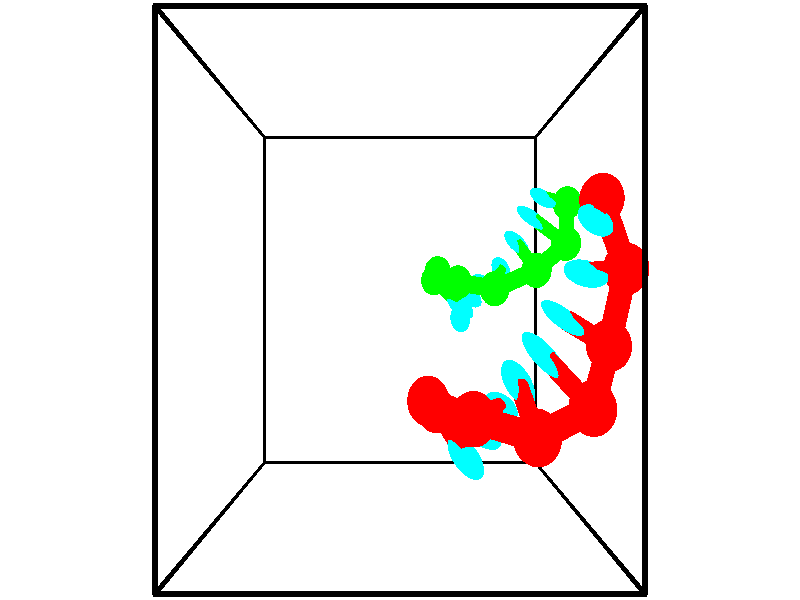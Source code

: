 // switches for output
#declare DRAW_BASES = 1; // possible values are 0, 1; only relevant for DNA ribbons
#declare DRAW_BASES_TYPE = 3; // possible values are 1, 2, 3; only relevant for DNA ribbons
#declare DRAW_FOG = 0; // set to 1 to enable fog

#include "colors.inc"

#include "transforms.inc"
background { rgb <1, 1, 1>}

#default {
   normal{
       ripples 0.25
       frequency 0.20
       turbulence 0.2
       lambda 5
   }
	finish {
		phong 0.1
		phong_size 40.
	}
}

// original window dimensions: 1024x640


// camera settings

camera {
	sky <-0, 1, 0>
	up <-0, 1, 0>
	right 1.6 * <1, 0, 0>
	location <2.5, 2.5, 11.1562>
	look_at <2.5, 2.5, 2.5>
	direction <0, 0, -8.6562>
	angle 67.0682
}


# declare cpy_camera_pos = <2.5, 2.5, 11.1562>;
# if (DRAW_FOG = 1)
fog {
	fog_type 2
	up vnormalize(cpy_camera_pos)
	color rgbt<1,1,1,0.3>
	distance 1e-5
	fog_alt 3e-3
	fog_offset 4
}
# end


// LIGHTS

# declare lum = 6;
global_settings {
	ambient_light rgb lum * <0.05, 0.05, 0.05>
	max_trace_level 15
}# declare cpy_direct_light_amount = 0.25;
light_source
{	1000 * <-1, -1, 1>,
	rgb lum * cpy_direct_light_amount
	parallel
}

light_source
{	1000 * <1, 1, -1>,
	rgb lum * cpy_direct_light_amount
	parallel
}

// strand 0

// nucleotide -1

// particle -1
sphere {
	<2.969604, 1.300230, 3.234203> 0.250000
	pigment { color rgbt <1,0,0,0> }
	no_shadow
}
cylinder {
	<3.165936, 1.058989, 3.485711>,  <3.283735, 0.914244, 3.636616>, 0.100000
	pigment { color rgbt <1,0,0,0> }
	no_shadow
}
cylinder {
	<3.165936, 1.058989, 3.485711>,  <2.969604, 1.300230, 3.234203>, 0.100000
	pigment { color rgbt <1,0,0,0> }
	no_shadow
}

// particle -1
sphere {
	<3.165936, 1.058989, 3.485711> 0.100000
	pigment { color rgbt <1,0,0,0> }
	no_shadow
}
sphere {
	0, 1
	scale<0.080000,0.200000,0.300000>
	matrix <0.321545, 0.796129, 0.512627,
		-0.809750, -0.049434, 0.584689,
		0.490829, -0.603104, 0.628770,
		3.313184, 0.878057, 3.674342>
	pigment { color rgbt <0,1,1,0> }
	no_shadow
}
cylinder {
	<2.835887, 1.495541, 3.949908>,  <2.969604, 1.300230, 3.234203>, 0.130000
	pigment { color rgbt <1,0,0,0> }
	no_shadow
}

// nucleotide -1

// particle -1
sphere {
	<2.835887, 1.495541, 3.949908> 0.250000
	pigment { color rgbt <1,0,0,0> }
	no_shadow
}
cylinder {
	<3.190712, 1.316551, 3.904494>,  <3.403607, 1.209158, 3.877246>, 0.100000
	pigment { color rgbt <1,0,0,0> }
	no_shadow
}
cylinder {
	<3.190712, 1.316551, 3.904494>,  <2.835887, 1.495541, 3.949908>, 0.100000
	pigment { color rgbt <1,0,0,0> }
	no_shadow
}

// particle -1
sphere {
	<3.190712, 1.316551, 3.904494> 0.100000
	pigment { color rgbt <1,0,0,0> }
	no_shadow
}
sphere {
	0, 1
	scale<0.080000,0.200000,0.300000>
	matrix <0.442331, 0.753429, 0.486506,
		-0.132160, -0.481780, 0.866269,
		0.887061, -0.447474, -0.113533,
		3.456830, 1.182309, 3.870434>
	pigment { color rgbt <0,1,1,0> }
	no_shadow
}
cylinder {
	<3.294200, 1.430404, 4.645637>,  <2.835887, 1.495541, 3.949908>, 0.130000
	pigment { color rgbt <1,0,0,0> }
	no_shadow
}

// nucleotide -1

// particle -1
sphere {
	<3.294200, 1.430404, 4.645637> 0.250000
	pigment { color rgbt <1,0,0,0> }
	no_shadow
}
cylinder {
	<3.518223, 1.441111, 4.314427>,  <3.652636, 1.447534, 4.115702>, 0.100000
	pigment { color rgbt <1,0,0,0> }
	no_shadow
}
cylinder {
	<3.518223, 1.441111, 4.314427>,  <3.294200, 1.430404, 4.645637>, 0.100000
	pigment { color rgbt <1,0,0,0> }
	no_shadow
}

// particle -1
sphere {
	<3.518223, 1.441111, 4.314427> 0.100000
	pigment { color rgbt <1,0,0,0> }
	no_shadow
}
sphere {
	0, 1
	scale<0.080000,0.200000,0.300000>
	matrix <0.493553, 0.791970, 0.359428,
		0.665390, -0.609973, 0.430337,
		0.560055, 0.026765, -0.828022,
		3.686239, 1.449140, 4.066020>
	pigment { color rgbt <0,1,1,0> }
	no_shadow
}
cylinder {
	<3.922051, 1.309420, 4.893897>,  <3.294200, 1.430404, 4.645637>, 0.130000
	pigment { color rgbt <1,0,0,0> }
	no_shadow
}

// nucleotide -1

// particle -1
sphere {
	<3.922051, 1.309420, 4.893897> 0.250000
	pigment { color rgbt <1,0,0,0> }
	no_shadow
}
cylinder {
	<3.871353, 1.546942, 4.576071>,  <3.840935, 1.689455, 4.385375>, 0.100000
	pigment { color rgbt <1,0,0,0> }
	no_shadow
}
cylinder {
	<3.871353, 1.546942, 4.576071>,  <3.922051, 1.309420, 4.893897>, 0.100000
	pigment { color rgbt <1,0,0,0> }
	no_shadow
}

// particle -1
sphere {
	<3.871353, 1.546942, 4.576071> 0.100000
	pigment { color rgbt <1,0,0,0> }
	no_shadow
}
sphere {
	0, 1
	scale<0.080000,0.200000,0.300000>
	matrix <0.393457, 0.765410, 0.509254,
		0.910564, -0.248082, -0.330647,
		-0.126744, 0.593804, -0.794564,
		3.833330, 1.725083, 4.337701>
	pigment { color rgbt <0,1,1,0> }
	no_shadow
}
cylinder {
	<4.571577, 1.526986, 4.663165>,  <3.922051, 1.309420, 4.893897>, 0.130000
	pigment { color rgbt <1,0,0,0> }
	no_shadow
}

// nucleotide -1

// particle -1
sphere {
	<4.571577, 1.526986, 4.663165> 0.250000
	pigment { color rgbt <1,0,0,0> }
	no_shadow
}
cylinder {
	<4.300636, 1.790730, 4.532663>,  <4.138072, 1.948976, 4.454363>, 0.100000
	pigment { color rgbt <1,0,0,0> }
	no_shadow
}
cylinder {
	<4.300636, 1.790730, 4.532663>,  <4.571577, 1.526986, 4.663165>, 0.100000
	pigment { color rgbt <1,0,0,0> }
	no_shadow
}

// particle -1
sphere {
	<4.300636, 1.790730, 4.532663> 0.100000
	pigment { color rgbt <1,0,0,0> }
	no_shadow
}
sphere {
	0, 1
	scale<0.080000,0.200000,0.300000>
	matrix <0.467837, 0.728331, 0.500663,
		0.567737, 0.186491, -0.801808,
		-0.677351, 0.659360, -0.326253,
		4.097431, 1.988538, 4.434788>
	pigment { color rgbt <0,1,1,0> }
	no_shadow
}
cylinder {
	<4.899778, 2.061113, 4.218217>,  <4.571577, 1.526986, 4.663165>, 0.130000
	pigment { color rgbt <1,0,0,0> }
	no_shadow
}

// nucleotide -1

// particle -1
sphere {
	<4.899778, 2.061113, 4.218217> 0.250000
	pigment { color rgbt <1,0,0,0> }
	no_shadow
}
cylinder {
	<4.560741, 2.217045, 4.362227>,  <4.357319, 2.310604, 4.448634>, 0.100000
	pigment { color rgbt <1,0,0,0> }
	no_shadow
}
cylinder {
	<4.560741, 2.217045, 4.362227>,  <4.899778, 2.061113, 4.218217>, 0.100000
	pigment { color rgbt <1,0,0,0> }
	no_shadow
}

// particle -1
sphere {
	<4.560741, 2.217045, 4.362227> 0.100000
	pigment { color rgbt <1,0,0,0> }
	no_shadow
}
sphere {
	0, 1
	scale<0.080000,0.200000,0.300000>
	matrix <0.512219, 0.778291, 0.363174,
		-0.138629, 0.492236, -0.859352,
		-0.847593, 0.389830, 0.360026,
		4.306464, 2.333994, 4.470235>
	pigment { color rgbt <0,1,1,0> }
	no_shadow
}
cylinder {
	<5.092356, 2.796903, 4.229030>,  <4.899778, 2.061113, 4.218217>, 0.130000
	pigment { color rgbt <1,0,0,0> }
	no_shadow
}

// nucleotide -1

// particle -1
sphere {
	<5.092356, 2.796903, 4.229030> 0.250000
	pigment { color rgbt <1,0,0,0> }
	no_shadow
}
cylinder {
	<4.762989, 2.764523, 4.453683>,  <4.565369, 2.745094, 4.588475>, 0.100000
	pigment { color rgbt <1,0,0,0> }
	no_shadow
}
cylinder {
	<4.762989, 2.764523, 4.453683>,  <5.092356, 2.796903, 4.229030>, 0.100000
	pigment { color rgbt <1,0,0,0> }
	no_shadow
}

// particle -1
sphere {
	<4.762989, 2.764523, 4.453683> 0.100000
	pigment { color rgbt <1,0,0,0> }
	no_shadow
}
sphere {
	0, 1
	scale<0.080000,0.200000,0.300000>
	matrix <0.261295, 0.824496, 0.501927,
		-0.503696, 0.560047, -0.657752,
		-0.823417, -0.080951, 0.561633,
		4.515964, 2.740237, 4.622173>
	pigment { color rgbt <0,1,1,0> }
	no_shadow
}
cylinder {
	<4.844019, 3.477953, 4.142376>,  <5.092356, 2.796903, 4.229030>, 0.130000
	pigment { color rgbt <1,0,0,0> }
	no_shadow
}

// nucleotide -1

// particle -1
sphere {
	<4.844019, 3.477953, 4.142376> 0.250000
	pigment { color rgbt <1,0,0,0> }
	no_shadow
}
cylinder {
	<4.693867, 3.324305, 4.479787>,  <4.603775, 3.232116, 4.682234>, 0.100000
	pigment { color rgbt <1,0,0,0> }
	no_shadow
}
cylinder {
	<4.693867, 3.324305, 4.479787>,  <4.844019, 3.477953, 4.142376>, 0.100000
	pigment { color rgbt <1,0,0,0> }
	no_shadow
}

// particle -1
sphere {
	<4.693867, 3.324305, 4.479787> 0.100000
	pigment { color rgbt <1,0,0,0> }
	no_shadow
}
sphere {
	0, 1
	scale<0.080000,0.200000,0.300000>
	matrix <0.332605, 0.793642, 0.509418,
		-0.865137, 0.471788, -0.170158,
		-0.375382, -0.384121, 0.843528,
		4.581252, 3.209068, 4.732846>
	pigment { color rgbt <0,1,1,0> }
	no_shadow
}
// strand 1

// nucleotide -1

// particle -1
sphere {
	<5.499018, 3.949084, 0.317372> 0.250000
	pigment { color rgbt <0,1,0,0> }
	no_shadow
}
cylinder {
	<5.191818, 3.958439, 0.573381>,  <5.007499, 3.964052, 0.726987>, 0.100000
	pigment { color rgbt <0,1,0,0> }
	no_shadow
}
cylinder {
	<5.191818, 3.958439, 0.573381>,  <5.499018, 3.949084, 0.317372>, 0.100000
	pigment { color rgbt <0,1,0,0> }
	no_shadow
}

// particle -1
sphere {
	<5.191818, 3.958439, 0.573381> 0.100000
	pigment { color rgbt <0,1,0,0> }
	no_shadow
}
sphere {
	0, 1
	scale<0.080000,0.200000,0.300000>
	matrix <-0.476550, -0.688508, -0.546678,
		0.427877, -0.724852, 0.539918,
		-0.767998, 0.023388, 0.640025,
		4.961419, 3.965456, 0.765389>
	pigment { color rgbt <0,1,1,0> }
	no_shadow
}
cylinder {
	<5.359550, 3.311271, 0.753404>,  <5.499018, 3.949084, 0.317372>, 0.130000
	pigment { color rgbt <0,1,0,0> }
	no_shadow
}

// nucleotide -1

// particle -1
sphere {
	<5.359550, 3.311271, 0.753404> 0.250000
	pigment { color rgbt <0,1,0,0> }
	no_shadow
}
cylinder {
	<5.048973, 3.536081, 0.639377>,  <4.862627, 3.670968, 0.570960>, 0.100000
	pigment { color rgbt <0,1,0,0> }
	no_shadow
}
cylinder {
	<5.048973, 3.536081, 0.639377>,  <5.359550, 3.311271, 0.753404>, 0.100000
	pigment { color rgbt <0,1,0,0> }
	no_shadow
}

// particle -1
sphere {
	<5.048973, 3.536081, 0.639377> 0.100000
	pigment { color rgbt <0,1,0,0> }
	no_shadow
}
sphere {
	0, 1
	scale<0.080000,0.200000,0.300000>
	matrix <-0.352361, -0.762216, -0.543017,
		-0.522474, -0.321174, 0.789853,
		-0.776442, 0.562026, -0.285069,
		4.816041, 3.704689, 0.553856>
	pigment { color rgbt <0,1,1,0> }
	no_shadow
}
cylinder {
	<4.811629, 2.919307, 0.928084>,  <5.359550, 3.311271, 0.753404>, 0.130000
	pigment { color rgbt <0,1,0,0> }
	no_shadow
}

// nucleotide -1

// particle -1
sphere {
	<4.811629, 2.919307, 0.928084> 0.250000
	pigment { color rgbt <0,1,0,0> }
	no_shadow
}
cylinder {
	<4.673103, 3.164237, 0.643795>,  <4.589988, 3.311194, 0.473221>, 0.100000
	pigment { color rgbt <0,1,0,0> }
	no_shadow
}
cylinder {
	<4.673103, 3.164237, 0.643795>,  <4.811629, 2.919307, 0.928084>, 0.100000
	pigment { color rgbt <0,1,0,0> }
	no_shadow
}

// particle -1
sphere {
	<4.673103, 3.164237, 0.643795> 0.100000
	pigment { color rgbt <0,1,0,0> }
	no_shadow
}
sphere {
	0, 1
	scale<0.080000,0.200000,0.300000>
	matrix <-0.309694, -0.789754, -0.529508,
		-0.885526, 0.036731, 0.463135,
		-0.346314, 0.612323, -0.710723,
		4.569209, 3.347934, 0.430578>
	pigment { color rgbt <0,1,1,0> }
	no_shadow
}
cylinder {
	<4.120955, 2.660059, 0.819156>,  <4.811629, 2.919307, 0.928084>, 0.130000
	pigment { color rgbt <0,1,0,0> }
	no_shadow
}

// nucleotide -1

// particle -1
sphere {
	<4.120955, 2.660059, 0.819156> 0.250000
	pigment { color rgbt <0,1,0,0> }
	no_shadow
}
cylinder {
	<4.239861, 2.836753, 0.480570>,  <4.311204, 2.942770, 0.277418>, 0.100000
	pigment { color rgbt <0,1,0,0> }
	no_shadow
}
cylinder {
	<4.239861, 2.836753, 0.480570>,  <4.120955, 2.660059, 0.819156>, 0.100000
	pigment { color rgbt <0,1,0,0> }
	no_shadow
}

// particle -1
sphere {
	<4.239861, 2.836753, 0.480570> 0.100000
	pigment { color rgbt <0,1,0,0> }
	no_shadow
}
sphere {
	0, 1
	scale<0.080000,0.200000,0.300000>
	matrix <-0.525916, -0.664178, -0.531300,
		-0.796898, 0.603106, 0.034878,
		0.297265, 0.441735, -0.846465,
		4.329040, 2.969274, 0.226630>
	pigment { color rgbt <0,1,1,0> }
	no_shadow
}
cylinder {
	<3.522895, 2.760301, 0.482877>,  <4.120955, 2.660059, 0.819156>, 0.130000
	pigment { color rgbt <0,1,0,0> }
	no_shadow
}

// nucleotide -1

// particle -1
sphere {
	<3.522895, 2.760301, 0.482877> 0.250000
	pigment { color rgbt <0,1,0,0> }
	no_shadow
}
cylinder {
	<3.807762, 2.742909, 0.202612>,  <3.978682, 2.732475, 0.034453>, 0.100000
	pigment { color rgbt <0,1,0,0> }
	no_shadow
}
cylinder {
	<3.807762, 2.742909, 0.202612>,  <3.522895, 2.760301, 0.482877>, 0.100000
	pigment { color rgbt <0,1,0,0> }
	no_shadow
}

// particle -1
sphere {
	<3.807762, 2.742909, 0.202612> 0.100000
	pigment { color rgbt <0,1,0,0> }
	no_shadow
}
sphere {
	0, 1
	scale<0.080000,0.200000,0.300000>
	matrix <-0.606791, -0.540028, -0.583245,
		-0.353018, 0.840524, -0.410973,
		0.712168, -0.043479, -0.700662,
		4.021412, 2.729866, -0.007587>
	pigment { color rgbt <0,1,1,0> }
	no_shadow
}
cylinder {
	<3.207600, 2.935473, -0.182113>,  <3.522895, 2.760301, 0.482877>, 0.130000
	pigment { color rgbt <0,1,0,0> }
	no_shadow
}

// nucleotide -1

// particle -1
sphere {
	<3.207600, 2.935473, -0.182113> 0.250000
	pigment { color rgbt <0,1,0,0> }
	no_shadow
}
cylinder {
	<3.545944, 2.737822, -0.262467>,  <3.748951, 2.619231, -0.310680>, 0.100000
	pigment { color rgbt <0,1,0,0> }
	no_shadow
}
cylinder {
	<3.545944, 2.737822, -0.262467>,  <3.207600, 2.935473, -0.182113>, 0.100000
	pigment { color rgbt <0,1,0,0> }
	no_shadow
}

// particle -1
sphere {
	<3.545944, 2.737822, -0.262467> 0.100000
	pigment { color rgbt <0,1,0,0> }
	no_shadow
}
sphere {
	0, 1
	scale<0.080000,0.200000,0.300000>
	matrix <-0.469696, -0.511506, -0.719547,
		0.252795, 0.702992, -0.664753,
		0.845861, -0.494129, -0.200887,
		3.799703, 2.589583, -0.322733>
	pigment { color rgbt <0,1,1,0> }
	no_shadow
}
cylinder {
	<3.173853, 2.828801, -0.964429>,  <3.207600, 2.935473, -0.182113>, 0.130000
	pigment { color rgbt <0,1,0,0> }
	no_shadow
}

// nucleotide -1

// particle -1
sphere {
	<3.173853, 2.828801, -0.964429> 0.250000
	pigment { color rgbt <0,1,0,0> }
	no_shadow
}
cylinder {
	<3.467705, 2.583678, -0.847957>,  <3.644016, 2.436604, -0.778073>, 0.100000
	pigment { color rgbt <0,1,0,0> }
	no_shadow
}
cylinder {
	<3.467705, 2.583678, -0.847957>,  <3.173853, 2.828801, -0.964429>, 0.100000
	pigment { color rgbt <0,1,0,0> }
	no_shadow
}

// particle -1
sphere {
	<3.467705, 2.583678, -0.847957> 0.100000
	pigment { color rgbt <0,1,0,0> }
	no_shadow
}
sphere {
	0, 1
	scale<0.080000,0.200000,0.300000>
	matrix <-0.248896, -0.642668, -0.724588,
		0.631167, 0.459830, -0.624648,
		0.734629, -0.612808, 0.291181,
		3.688093, 2.399835, -0.760602>
	pigment { color rgbt <0,1,1,0> }
	no_shadow
}
cylinder {
	<3.717523, 2.700953, -1.584466>,  <3.173853, 2.828801, -0.964429>, 0.130000
	pigment { color rgbt <0,1,0,0> }
	no_shadow
}

// nucleotide -1

// particle -1
sphere {
	<3.717523, 2.700953, -1.584466> 0.250000
	pigment { color rgbt <0,1,0,0> }
	no_shadow
}
cylinder {
	<3.720718, 2.408532, -1.311557>,  <3.722636, 2.233079, -1.147811>, 0.100000
	pigment { color rgbt <0,1,0,0> }
	no_shadow
}
cylinder {
	<3.720718, 2.408532, -1.311557>,  <3.717523, 2.700953, -1.584466>, 0.100000
	pigment { color rgbt <0,1,0,0> }
	no_shadow
}

// particle -1
sphere {
	<3.720718, 2.408532, -1.311557> 0.100000
	pigment { color rgbt <0,1,0,0> }
	no_shadow
}
sphere {
	0, 1
	scale<0.080000,0.200000,0.300000>
	matrix <0.028526, -0.681850, -0.730935,
		0.999561, 0.025301, 0.015408,
		0.007988, -0.731054, 0.682272,
		3.723115, 2.189215, -1.106875>
	pigment { color rgbt <0,1,1,0> }
	no_shadow
}
// box output
cylinder {
	<0.000000, 0.000000, 0.000000>,  <5.000000, 0.000000, 0.000000>, 0.025000
	pigment { color rgbt <0,0,0,0> }
	no_shadow
}
cylinder {
	<0.000000, 0.000000, 0.000000>,  <0.000000, 5.000000, 0.000000>, 0.025000
	pigment { color rgbt <0,0,0,0> }
	no_shadow
}
cylinder {
	<0.000000, 0.000000, 0.000000>,  <0.000000, 0.000000, 5.000000>, 0.025000
	pigment { color rgbt <0,0,0,0> }
	no_shadow
}
cylinder {
	<5.000000, 5.000000, 5.000000>,  <0.000000, 5.000000, 5.000000>, 0.025000
	pigment { color rgbt <0,0,0,0> }
	no_shadow
}
cylinder {
	<5.000000, 5.000000, 5.000000>,  <5.000000, 0.000000, 5.000000>, 0.025000
	pigment { color rgbt <0,0,0,0> }
	no_shadow
}
cylinder {
	<5.000000, 5.000000, 5.000000>,  <5.000000, 5.000000, 0.000000>, 0.025000
	pigment { color rgbt <0,0,0,0> }
	no_shadow
}
cylinder {
	<0.000000, 0.000000, 5.000000>,  <0.000000, 5.000000, 5.000000>, 0.025000
	pigment { color rgbt <0,0,0,0> }
	no_shadow
}
cylinder {
	<0.000000, 0.000000, 5.000000>,  <5.000000, 0.000000, 5.000000>, 0.025000
	pigment { color rgbt <0,0,0,0> }
	no_shadow
}
cylinder {
	<5.000000, 5.000000, 0.000000>,  <0.000000, 5.000000, 0.000000>, 0.025000
	pigment { color rgbt <0,0,0,0> }
	no_shadow
}
cylinder {
	<5.000000, 5.000000, 0.000000>,  <5.000000, 0.000000, 0.000000>, 0.025000
	pigment { color rgbt <0,0,0,0> }
	no_shadow
}
cylinder {
	<5.000000, 0.000000, 5.000000>,  <5.000000, 0.000000, 0.000000>, 0.025000
	pigment { color rgbt <0,0,0,0> }
	no_shadow
}
cylinder {
	<0.000000, 5.000000, 0.000000>,  <0.000000, 5.000000, 5.000000>, 0.025000
	pigment { color rgbt <0,0,0,0> }
	no_shadow
}
// end of box output
